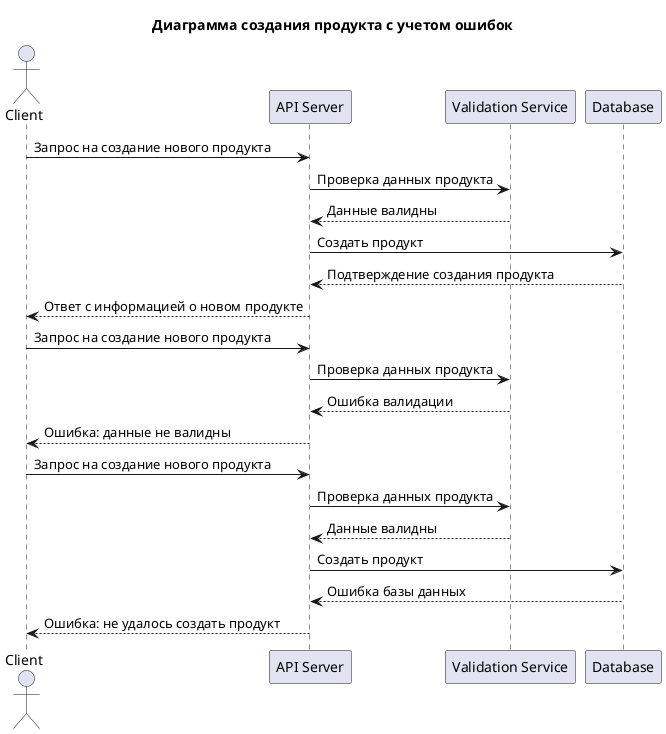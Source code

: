 @startuml
title Диаграмма создания продукта с учетом ошибок
actor Client
participant "API Server" as APIServer
participant "Validation Service" as Validation
participant "Database" as DB
Client -> APIServer : Запрос на создание нового продукта
APIServer -> Validation : Проверка данных продукта
Validation --> APIServer : Данные валидны
APIServer -> DB : Создать продукт
DB --> APIServer : Подтверждение создания продукта
APIServer --> Client : Ответ с информацией о новом продукте
Client -> APIServer : Запрос на создание нового продукта
APIServer -> Validation : Проверка данных продукта
Validation --> APIServer : Ошибка валидации
APIServer --> Client : Ошибка: данные не валидны
Client -> APIServer : Запрос на создание нового продукта
APIServer -> Validation : Проверка данных продукта
Validation --> APIServer : Данные валидны
APIServer -> DB : Создать продукт
DB --> APIServer : Ошибка базы данных
APIServer --> Client : Ошибка: не удалось создать продукт
@enduml